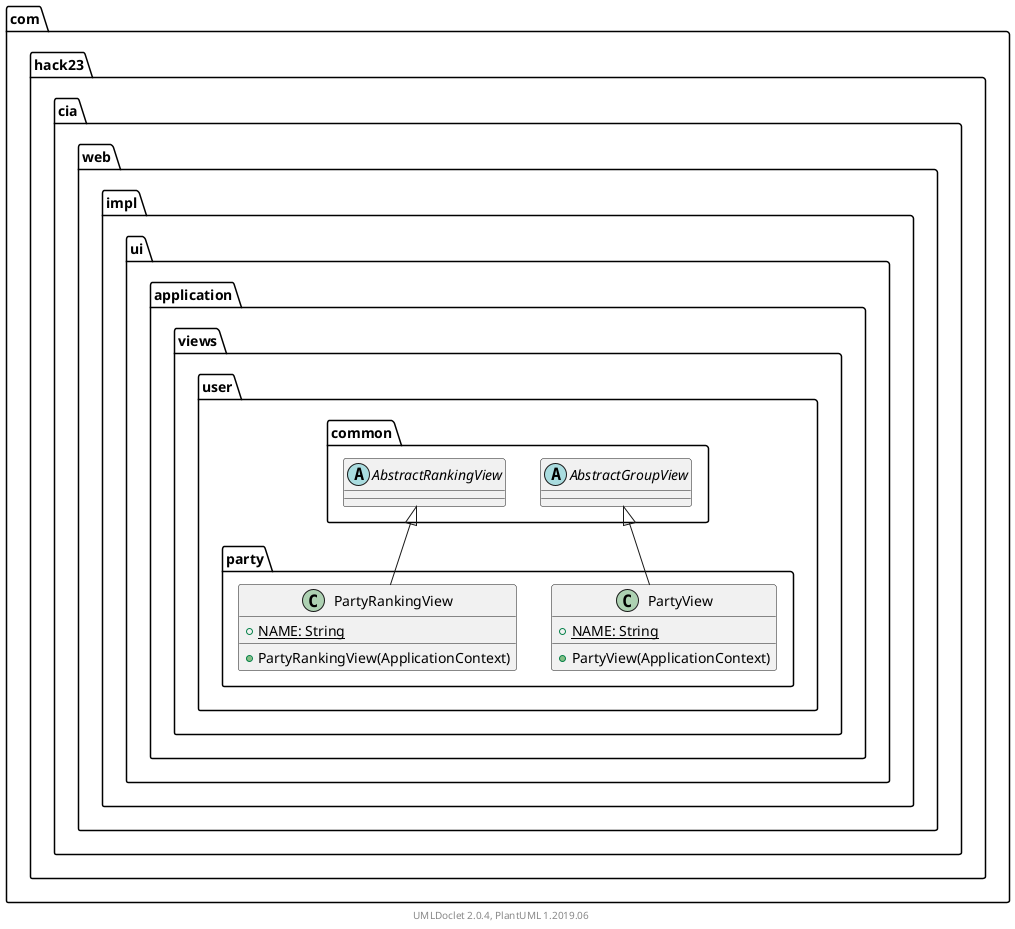 @startuml
    namespace com.hack23.cia.web.impl.ui.application.views.user.party {

        class PartyView [[PartyView.html]] {
            {static} +NAME: String
            +PartyView(ApplicationContext)
        }

        class PartyRankingView [[PartyRankingView.html]] {
            {static} +NAME: String
            +PartyRankingView(ApplicationContext)
        }

        com.hack23.cia.web.impl.ui.application.views.user.common.AbstractGroupView <|-- PartyView
        com.hack23.cia.web.impl.ui.application.views.user.common.AbstractRankingView <|-- PartyRankingView
    }

    namespace com.hack23.cia.web.impl.ui.application.views.user.common {
        abstract class AbstractGroupView [[../common/AbstractGroupView.html]] {
        }
        abstract class AbstractRankingView [[../common/AbstractRankingView.html]] {
        }
    }

    center footer UMLDoclet 2.0.4, PlantUML 1.2019.06
@enduml
